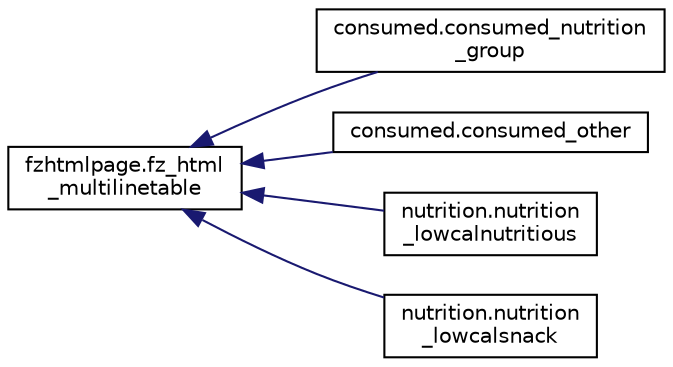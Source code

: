digraph "Graphical Class Hierarchy"
{
 // LATEX_PDF_SIZE
  edge [fontname="Helvetica",fontsize="10",labelfontname="Helvetica",labelfontsize="10"];
  node [fontname="Helvetica",fontsize="10",shape=record];
  rankdir="LR";
  Node0 [label="fzhtmlpage.fz_html\l_multilinetable",height=0.2,width=0.4,color="black", fillcolor="white", style="filled",URL="$classfzhtmlpage_1_1fz__html__multilinetable.html",tooltip=" "];
  Node0 -> Node1 [dir="back",color="midnightblue",fontsize="10",style="solid",fontname="Helvetica"];
  Node1 [label="consumed.consumed_nutrition\l_group",height=0.2,width=0.4,color="black", fillcolor="white", style="filled",URL="$classconsumed_1_1consumed__nutrition__group.html",tooltip=" "];
  Node0 -> Node2 [dir="back",color="midnightblue",fontsize="10",style="solid",fontname="Helvetica"];
  Node2 [label="consumed.consumed_other",height=0.2,width=0.4,color="black", fillcolor="white", style="filled",URL="$classconsumed_1_1consumed__other.html",tooltip=" "];
  Node0 -> Node3 [dir="back",color="midnightblue",fontsize="10",style="solid",fontname="Helvetica"];
  Node3 [label="nutrition.nutrition\l_lowcalnutritious",height=0.2,width=0.4,color="black", fillcolor="white", style="filled",URL="$classnutrition_1_1nutrition__lowcalnutritious.html",tooltip=" "];
  Node0 -> Node4 [dir="back",color="midnightblue",fontsize="10",style="solid",fontname="Helvetica"];
  Node4 [label="nutrition.nutrition\l_lowcalsnack",height=0.2,width=0.4,color="black", fillcolor="white", style="filled",URL="$classnutrition_1_1nutrition__lowcalsnack.html",tooltip=" "];
}
